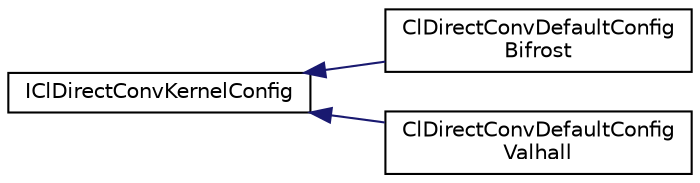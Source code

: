 digraph "Graphical Class Hierarchy"
{
 // LATEX_PDF_SIZE
  edge [fontname="Helvetica",fontsize="10",labelfontname="Helvetica",labelfontsize="10"];
  node [fontname="Helvetica",fontsize="10",shape=record];
  rankdir="LR";
  Node0 [label="IClDirectConvKernelConfig",height=0.2,width=0.4,color="black", fillcolor="white", style="filled",URL="$classarm__compute_1_1cl__direct__conv_1_1_i_cl_direct_conv_kernel_config.xhtml",tooltip="Basic interface for the Direct convolution kernel configuration."];
  Node0 -> Node1 [dir="back",color="midnightblue",fontsize="10",style="solid",fontname="Helvetica"];
  Node1 [label="ClDirectConvDefaultConfig\lBifrost",height=0.2,width=0.4,color="black", fillcolor="white", style="filled",URL="$classarm__compute_1_1cl__direct__conv_1_1_cl_direct_conv_default_config_bifrost.xhtml",tooltip="Bifrost based OpenCL direct convolution configuration."];
  Node0 -> Node2 [dir="back",color="midnightblue",fontsize="10",style="solid",fontname="Helvetica"];
  Node2 [label="ClDirectConvDefaultConfig\lValhall",height=0.2,width=0.4,color="black", fillcolor="white", style="filled",URL="$classarm__compute_1_1cl__direct__conv_1_1_cl_direct_conv_default_config_valhall.xhtml",tooltip="Valhall based OpenCL direct convolution configuration."];
}
